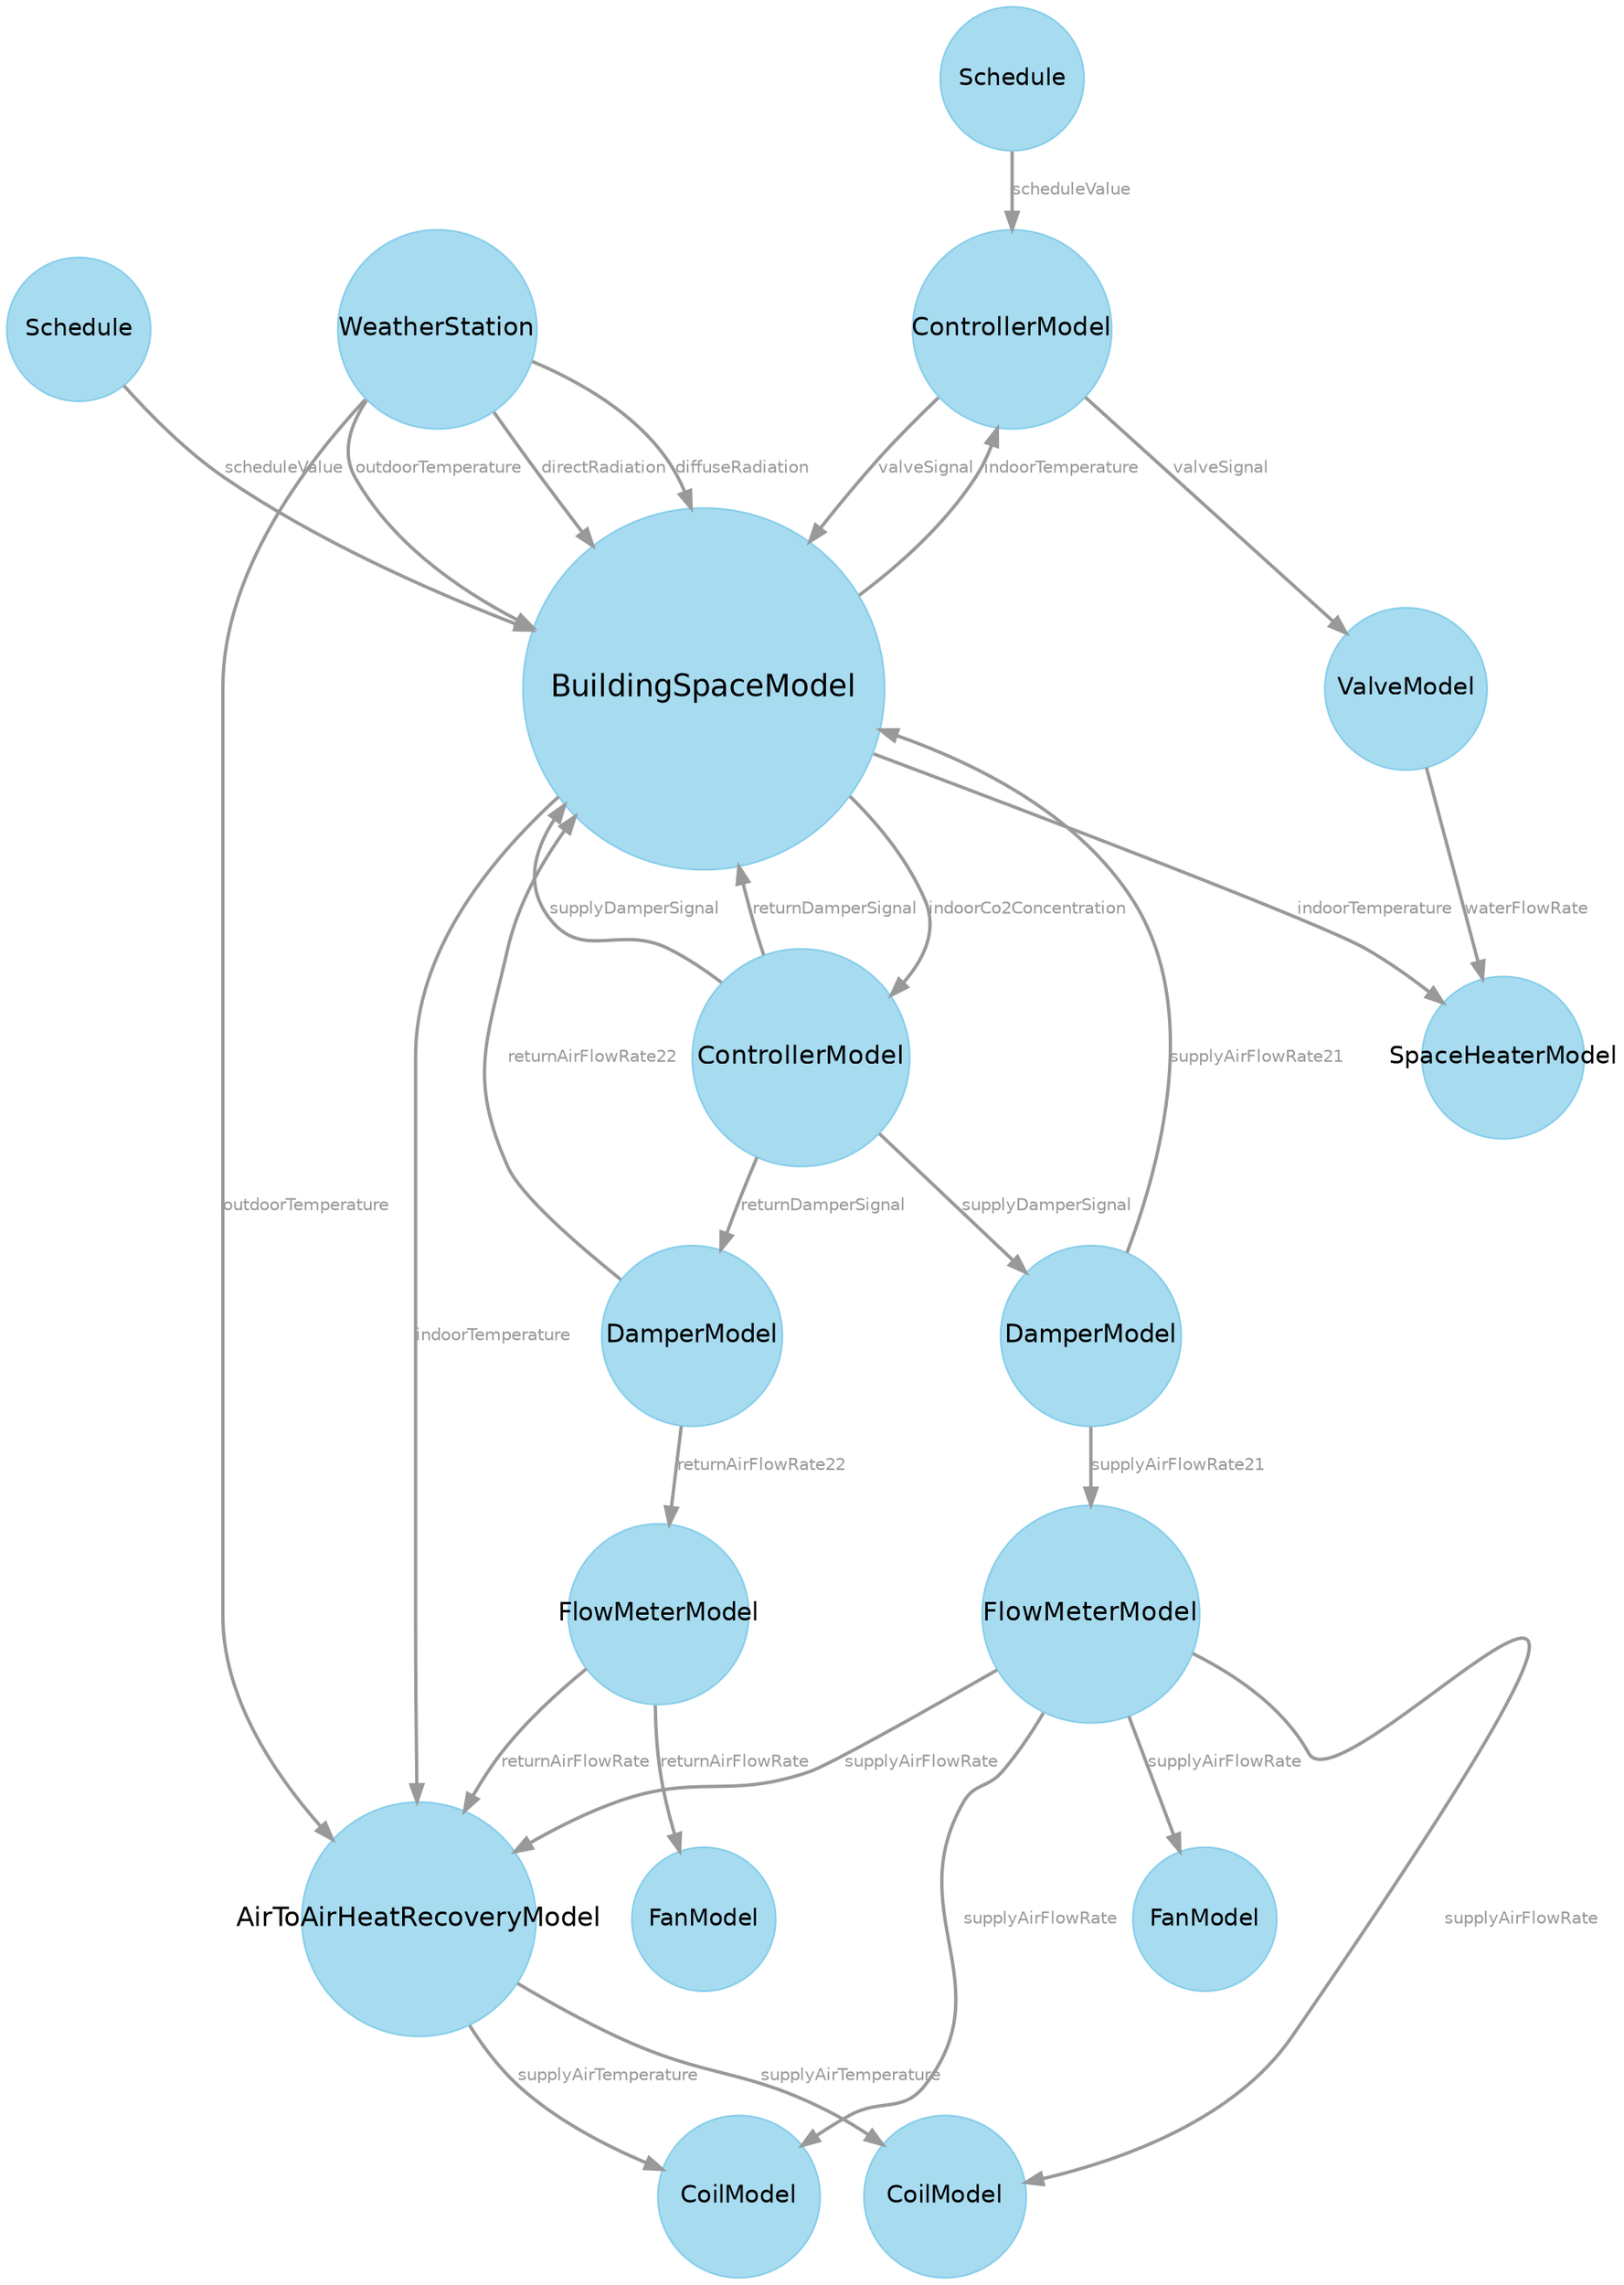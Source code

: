 digraph  {
node [color="#23a6db66", colorscheme=oranges9, fixedsize=shape, fontname=Helvetica, fontsize=10, margin=0, shape=circle, style=filled, width=0.8];
edge [color="#999999", fontcolor="#999999", fontname=Helvetica, fontsize=10, minlen=1, penwidth=2, weight=3];
9 [fontsize="14.000000000000002", label=Schedule, width="1.2"];
19 [fontsize="15.000000000000002", label=ControllerModel, width="1.65"];
23 [fontsize="18.0", label=BuildingSpaceModel, width="3.0"];
20 [fontsize="15.333333333333334", label=ControllerModel, width="1.8"];
21 [fontsize="14.666666666666668", label=DamperModel, width="1.5"];
15 [fontsize="15.333333333333334", label=FlowMeterModel, width="1.8"];
22 [fontsize="14.666666666666668", label=DamperModel, width="1.5"];
16 [fontsize="14.666666666666668", label=FlowMeterModel, width="1.5"];
17 [fontsize="14.333333333333334", label=SpaceHeaterModel, width="1.35"];
18 [fontsize="14.333333333333334", label=ValveModel, width="1.35"];
8 [fontsize="14.000000000000002", label=Schedule, width="1.2"];
7 [fontsize="15.000000000000002", label=WeatherStation, width="1.65"];
10 [fontsize="15.666666666666668", label=AirToAirHeatRecoveryModel, width="1.95"];
11 [fontsize="14.333333333333334", label=CoilModel, width="1.35"];
12 [fontsize="14.333333333333334", label=CoilModel, width="1.35"];
13 [fontsize="14.000000000000002", label=FanModel, width="1.2"];
14 [fontsize="14.000000000000002", label=FanModel, width="1.2"];
9 -> 19  [key=0, label=scheduleValue, rad=0];
19 -> 18  [key=0, label=valveSignal, rad=0];
19 -> 23  [key=0, label=valveSignal, rad=0];
23 -> 19  [key=0, label=indoorTemperature, rad=0];
23 -> 20  [key=0, label=indoorCo2Concentration, rad=0];
23 -> 17  [key=0, label=indoorTemperature, rad=0];
23 -> 10  [key=0, label=indoorTemperature, rad=0];
20 -> 23  [key=0, label=supplyDamperSignal, rad=0];
20 -> 23  [key=1, label=returnDamperSignal, rad=0];
20 -> 21  [key=0, label=supplyDamperSignal, rad=0];
20 -> 22  [key=0, label=returnDamperSignal, rad=0];
21 -> 15  [key=0, label=supplyAirFlowRate21, rad=0];
21 -> 23  [key=0, label=supplyAirFlowRate21, rad=0];
15 -> 10  [key=0, label=supplyAirFlowRate, rad=0];
15 -> 11  [key=0, label=supplyAirFlowRate, rad=0];
15 -> 12  [key=0, label=supplyAirFlowRate, rad=0];
15 -> 13  [key=0, label=supplyAirFlowRate, rad=0];
22 -> 16  [key=0, label=returnAirFlowRate22, rad=0];
22 -> 23  [key=0, label=returnAirFlowRate22, rad=0];
16 -> 10  [key=0, label=returnAirFlowRate, rad=0];
16 -> 14  [key=0, label=returnAirFlowRate, rad=0];
18 -> 17  [key=0, label=waterFlowRate, rad=0];
8 -> 23  [key=0, label=scheduleValue, rad=0];
7 -> 23  [key=0, label=directRadiation, rad=0];
7 -> 23  [key=1, label=diffuseRadiation, rad=0];
7 -> 23  [key=2, label=outdoorTemperature, rad=0];
7 -> 10  [key=0, label=outdoorTemperature, rad=0];
10 -> 11  [key=0, label=supplyAirTemperature, rad=0];
10 -> 12  [key=0, label=supplyAirTemperature, rad=0];
}
